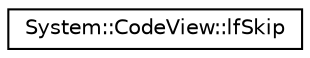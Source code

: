 digraph G
{
  edge [fontname="Helvetica",fontsize="10",labelfontname="Helvetica",labelfontsize="10"];
  node [fontname="Helvetica",fontsize="10",shape=record];
  rankdir="LR";
  Node1 [label="System::CodeView::lfSkip",height=0.2,width=0.4,color="black", fillcolor="white", style="filled",URL="$struct_system_1_1_code_view_1_1lf_skip.html"];
}
